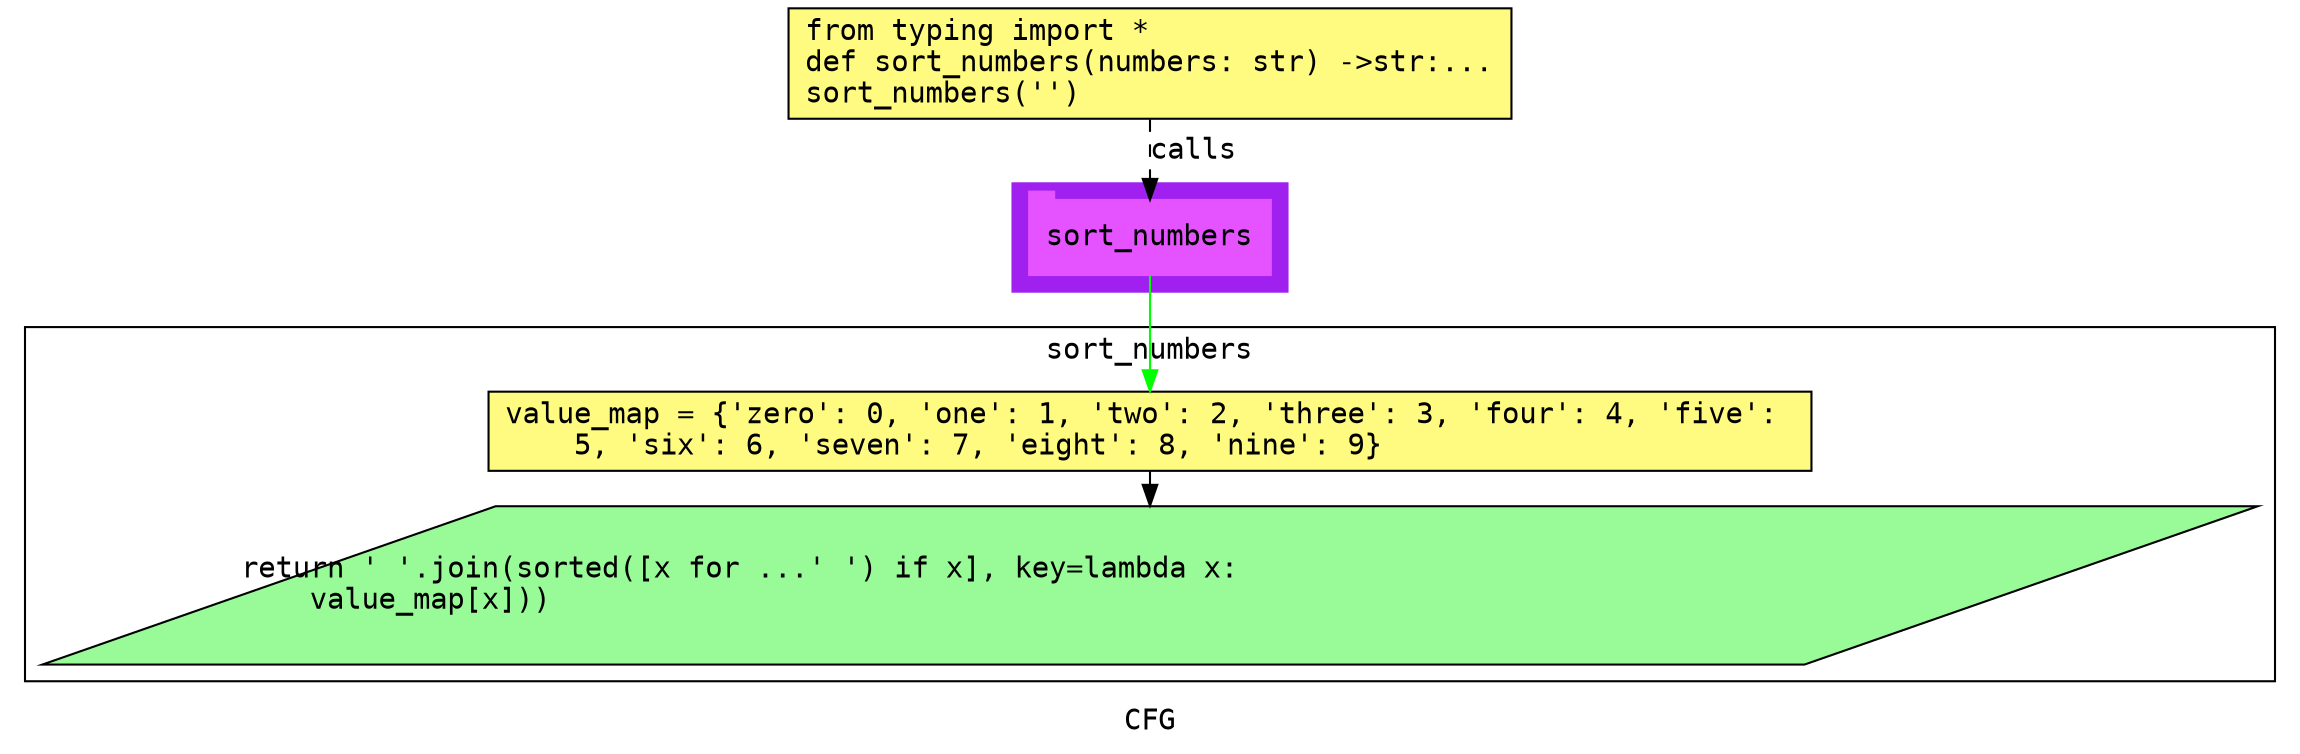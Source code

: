 digraph cluster730CFG {
	graph [bb="0,0,1058,354",
		compound=True,
		fontname="DejaVu Sans Mono",
		label=CFG,
		lheight=0.21,
		lp="529,11.5",
		lwidth=0.35,
		pack=False,
		rankdir=TB,
		ranksep=0.02
	];
	node [fontname="DejaVu Sans Mono",
		label="\N"
	];
	edge [fontname="DejaVu Sans Mono"];
	subgraph cluster_1 {
		graph [bb="463,218,595,270",
			color=purple,
			compound=true,
			fontname="DejaVu Sans Mono",
			label="",
			rankdir=TB,
			ranksep=0.02,
			shape=tab,
			style=filled
		];
		node [fontname="DejaVu Sans Mono"];
		edge [fontname="DejaVu Sans Mono"];
		7	[color="#E552FF",
			height=0.5,
			label=sort_numbers,
			linenum="[20]",
			pos="529,244",
			shape=tab,
			style=filled,
			width=1.6111];
	}
	subgraph cluster4sort_numbers {
		graph [bb="8,31,1050,201",
			compound=True,
			fontname="DejaVu Sans Mono",
			label=sort_numbers,
			lheight=0.21,
			lp="529,189.5",
			lwidth=1.39,
			pack=False,
			rankdir=TB,
			ranksep=0.02
		];
		node [fontname="DejaVu Sans Mono"];
		edge [fontname="DejaVu Sans Mono"];
		3	[fillcolor="#FFFB81",
			height=0.52778,
			label="value_map = {'zero': 0, 'one': 1, 'two': 2, 'three': 3, 'four': 4, 'five': \l    5, 'six': 6, 'seven': 7, 'eight': 8, 'nine': 9}\l",
			linenum="[5]",
			pos="529,151",
			shape=rectangle,
			style="filled,solid",
			width=8.8194];
		4	[fillcolor="#98fb98",
			height=1.0556,
			label="return ' '.join(sorted([x for ...' ') if x], key=lambda x:\l    value_map[x]))\l",
			linenum="[17]",
			pos="529,77",
			shape=parallelogram,
			style="filled,solid",
			width=14.255];
		3 -> 4	[color=black,
			pos="e,529,115.27 529,131.83 529,129.77 529,127.6 529,125.36"];
	}
	1	[fillcolor="#FFFB81",
		height=0.73611,
		label="from typing import *\ldef sort_numbers(numbers: str) ->str:...\lsort_numbers('')\l",
		linenum="[1]",
		pos="529,327.5",
		shape=rectangle,
		style="filled,solid",
		width=4.8194];
	1 -> 7	[label=calls,
		lp="550,285.5",
		pos="e,529,262.13 529,300.71 529,291.66 529,281.47 529,272.3",
		style=dashed];
	7 -> 3	[color=green,
		pos="e,529,170.29 529,225.88 529,213.12 529,195.4 529,180.52"];
}
